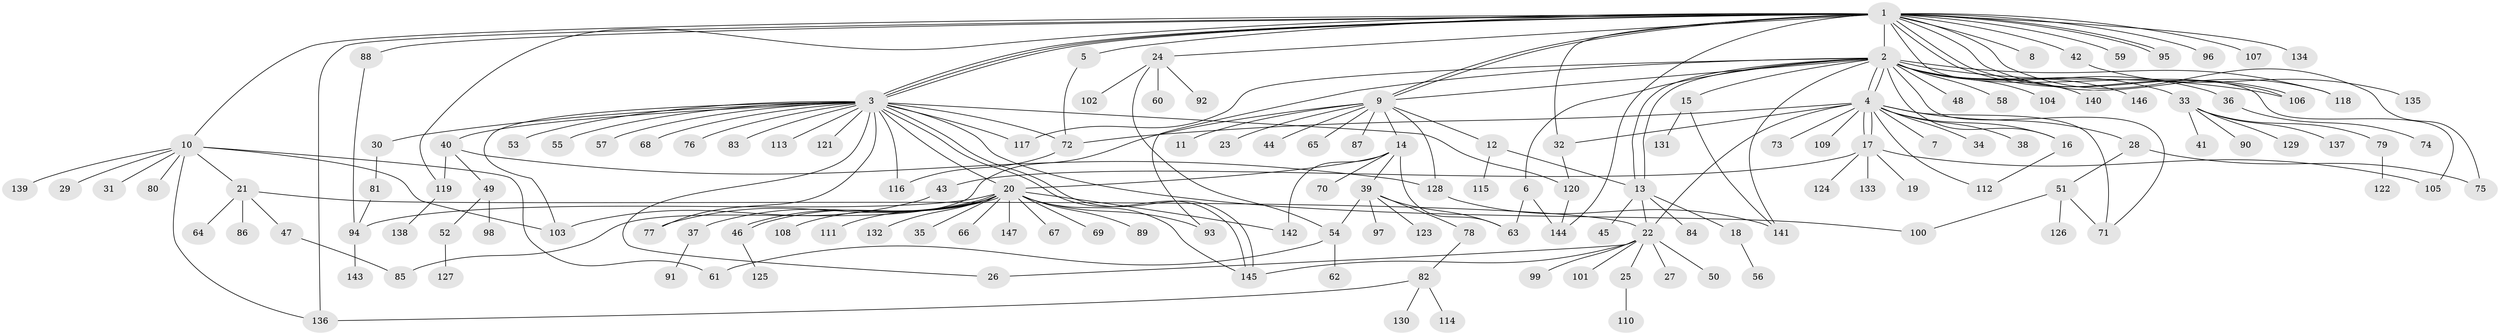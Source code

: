 // coarse degree distribution, {41: 0.00819672131147541, 21: 0.00819672131147541, 14: 0.00819672131147541, 2: 0.14754098360655737, 4: 0.04918032786885246, 1: 0.6065573770491803, 13: 0.01639344262295082, 9: 0.00819672131147541, 6: 0.00819672131147541, 5: 0.04918032786885246, 3: 0.07377049180327869, 7: 0.00819672131147541, 17: 0.00819672131147541}
// Generated by graph-tools (version 1.1) at 2025/41/03/06/25 10:41:45]
// undirected, 147 vertices, 199 edges
graph export_dot {
graph [start="1"]
  node [color=gray90,style=filled];
  1;
  2;
  3;
  4;
  5;
  6;
  7;
  8;
  9;
  10;
  11;
  12;
  13;
  14;
  15;
  16;
  17;
  18;
  19;
  20;
  21;
  22;
  23;
  24;
  25;
  26;
  27;
  28;
  29;
  30;
  31;
  32;
  33;
  34;
  35;
  36;
  37;
  38;
  39;
  40;
  41;
  42;
  43;
  44;
  45;
  46;
  47;
  48;
  49;
  50;
  51;
  52;
  53;
  54;
  55;
  56;
  57;
  58;
  59;
  60;
  61;
  62;
  63;
  64;
  65;
  66;
  67;
  68;
  69;
  70;
  71;
  72;
  73;
  74;
  75;
  76;
  77;
  78;
  79;
  80;
  81;
  82;
  83;
  84;
  85;
  86;
  87;
  88;
  89;
  90;
  91;
  92;
  93;
  94;
  95;
  96;
  97;
  98;
  99;
  100;
  101;
  102;
  103;
  104;
  105;
  106;
  107;
  108;
  109;
  110;
  111;
  112;
  113;
  114;
  115;
  116;
  117;
  118;
  119;
  120;
  121;
  122;
  123;
  124;
  125;
  126;
  127;
  128;
  129;
  130;
  131;
  132;
  133;
  134;
  135;
  136;
  137;
  138;
  139;
  140;
  141;
  142;
  143;
  144;
  145;
  146;
  147;
  1 -- 2;
  1 -- 3;
  1 -- 3;
  1 -- 3;
  1 -- 5;
  1 -- 8;
  1 -- 9;
  1 -- 9;
  1 -- 10;
  1 -- 24;
  1 -- 32;
  1 -- 42;
  1 -- 59;
  1 -- 75;
  1 -- 88;
  1 -- 95;
  1 -- 95;
  1 -- 96;
  1 -- 105;
  1 -- 106;
  1 -- 106;
  1 -- 107;
  1 -- 118;
  1 -- 119;
  1 -- 134;
  1 -- 136;
  1 -- 144;
  2 -- 4;
  2 -- 4;
  2 -- 6;
  2 -- 9;
  2 -- 13;
  2 -- 13;
  2 -- 15;
  2 -- 16;
  2 -- 33;
  2 -- 36;
  2 -- 48;
  2 -- 58;
  2 -- 71;
  2 -- 93;
  2 -- 104;
  2 -- 106;
  2 -- 117;
  2 -- 118;
  2 -- 140;
  2 -- 141;
  2 -- 146;
  3 -- 20;
  3 -- 26;
  3 -- 30;
  3 -- 40;
  3 -- 53;
  3 -- 55;
  3 -- 57;
  3 -- 68;
  3 -- 72;
  3 -- 76;
  3 -- 77;
  3 -- 83;
  3 -- 100;
  3 -- 103;
  3 -- 113;
  3 -- 116;
  3 -- 117;
  3 -- 120;
  3 -- 121;
  3 -- 145;
  3 -- 145;
  4 -- 7;
  4 -- 16;
  4 -- 17;
  4 -- 17;
  4 -- 22;
  4 -- 28;
  4 -- 32;
  4 -- 34;
  4 -- 38;
  4 -- 71;
  4 -- 72;
  4 -- 73;
  4 -- 109;
  4 -- 112;
  5 -- 72;
  6 -- 63;
  6 -- 144;
  9 -- 11;
  9 -- 12;
  9 -- 14;
  9 -- 23;
  9 -- 44;
  9 -- 65;
  9 -- 85;
  9 -- 87;
  9 -- 128;
  10 -- 21;
  10 -- 29;
  10 -- 31;
  10 -- 61;
  10 -- 80;
  10 -- 103;
  10 -- 136;
  10 -- 139;
  12 -- 13;
  12 -- 115;
  13 -- 18;
  13 -- 22;
  13 -- 45;
  13 -- 84;
  14 -- 20;
  14 -- 39;
  14 -- 63;
  14 -- 70;
  14 -- 142;
  15 -- 131;
  15 -- 141;
  16 -- 112;
  17 -- 19;
  17 -- 43;
  17 -- 105;
  17 -- 124;
  17 -- 133;
  18 -- 56;
  20 -- 35;
  20 -- 37;
  20 -- 46;
  20 -- 46;
  20 -- 66;
  20 -- 67;
  20 -- 69;
  20 -- 77;
  20 -- 89;
  20 -- 93;
  20 -- 94;
  20 -- 108;
  20 -- 111;
  20 -- 132;
  20 -- 142;
  20 -- 145;
  20 -- 147;
  21 -- 22;
  21 -- 47;
  21 -- 64;
  21 -- 86;
  22 -- 25;
  22 -- 26;
  22 -- 27;
  22 -- 50;
  22 -- 99;
  22 -- 101;
  22 -- 145;
  24 -- 54;
  24 -- 60;
  24 -- 92;
  24 -- 102;
  25 -- 110;
  28 -- 51;
  28 -- 75;
  30 -- 81;
  32 -- 120;
  33 -- 41;
  33 -- 79;
  33 -- 90;
  33 -- 129;
  33 -- 137;
  36 -- 74;
  37 -- 91;
  39 -- 54;
  39 -- 63;
  39 -- 78;
  39 -- 97;
  39 -- 123;
  40 -- 49;
  40 -- 119;
  40 -- 128;
  42 -- 135;
  43 -- 103;
  46 -- 125;
  47 -- 85;
  49 -- 52;
  49 -- 98;
  51 -- 71;
  51 -- 100;
  51 -- 126;
  52 -- 127;
  54 -- 61;
  54 -- 62;
  72 -- 116;
  78 -- 82;
  79 -- 122;
  81 -- 94;
  82 -- 114;
  82 -- 130;
  82 -- 136;
  88 -- 94;
  94 -- 143;
  119 -- 138;
  120 -- 144;
  128 -- 141;
}

